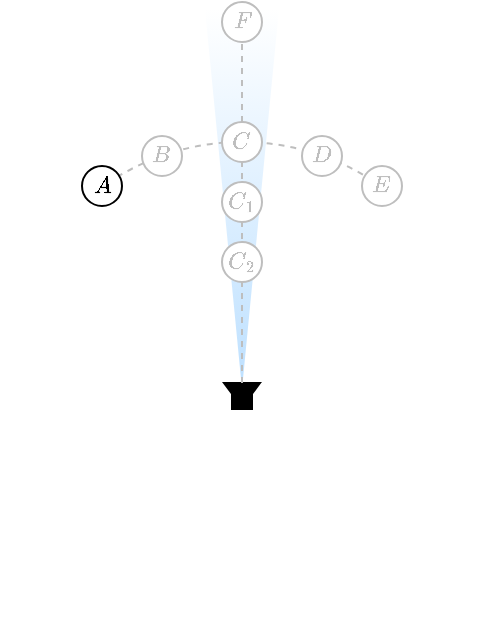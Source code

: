 <mxfile version="18.2.0" type="device"><diagram id="nbyYqG86AltAUJjfhaiX" name="Page-1"><mxGraphModel dx="416" dy="245" grid="1" gridSize="10" guides="1" tooltips="1" connect="1" arrows="1" fold="1" page="1" pageScale="1" pageWidth="850" pageHeight="1100" math="1" shadow="0"><root><mxCell id="0"/><mxCell id="1" parent="0"/><mxCell id="ARxvcTcsmLzKq2lvWDby-2" value="" style="triangle;whiteSpace=wrap;html=1;fontColor=#BEBEBE;strokeColor=none;rotation=90;gradientColor=#BDE0FF;fillColor=default;gradientDirection=east;" parent="1" vertex="1"><mxGeometry x="185" y="250" width="190" height="37" as="geometry"/></mxCell><mxCell id="GgWvXQZcvjftOC2y0_yW-14" value="" style="verticalLabelPosition=bottom;verticalAlign=top;html=1;shape=mxgraph.basic.arc;startAngle=0.889;endAngle=0.112;fillColor=none;aspect=fixed;dashed=1;fontColor=#BEBEBE;strokeColor=#BEBEBE;" parent="1" vertex="1"><mxGeometry x="160" y="240" width="240" height="240" as="geometry"/></mxCell><mxCell id="GgWvXQZcvjftOC2y0_yW-24" value="" style="edgeStyle=orthogonalEdgeStyle;rounded=0;orthogonalLoop=1;jettySize=auto;html=1;fontSize=10;endArrow=none;endFill=0;dashed=1;fontColor=#BEBEBE;strokeColor=#BEBEBE;" parent="1" source="GgWvXQZcvjftOC2y0_yW-1" target="GgWvXQZcvjftOC2y0_yW-19" edge="1"><mxGeometry relative="1" as="geometry"/></mxCell><mxCell id="GgWvXQZcvjftOC2y0_yW-1" value="$$C$$" style="ellipse;whiteSpace=wrap;html=1;aspect=fixed;fontSize=10;strokeColor=#BEBEBE;fontColor=#BEBEBE;" parent="1" vertex="1"><mxGeometry x="270" y="230" width="20" height="20" as="geometry"/></mxCell><mxCell id="GgWvXQZcvjftOC2y0_yW-6" value="$$D$$" style="ellipse;whiteSpace=wrap;html=1;aspect=fixed;fontSize=10;fontColor=#BEBEBE;strokeColor=#BEBEBE;" parent="1" vertex="1"><mxGeometry x="310" y="237" width="20" height="20" as="geometry"/></mxCell><mxCell id="GgWvXQZcvjftOC2y0_yW-7" value="$$E$$" style="ellipse;whiteSpace=wrap;html=1;aspect=fixed;fontSize=10;fontColor=#BEBEBE;strokeColor=#BEBEBE;" parent="1" vertex="1"><mxGeometry x="340" y="252" width="20" height="20" as="geometry"/></mxCell><mxCell id="GgWvXQZcvjftOC2y0_yW-10" value="" style="group;fillColor=none;rotation=-90;" parent="1" vertex="1" connectable="0"><mxGeometry x="273" y="353.5" width="14" height="25" as="geometry"/></mxCell><mxCell id="GgWvXQZcvjftOC2y0_yW-11" value="" style="rounded=0;whiteSpace=wrap;html=1;fillColor=#000000;rotation=-90;" parent="GgWvXQZcvjftOC2y0_yW-10" vertex="1"><mxGeometry x="2" y="10" width="10" height="10" as="geometry"/></mxCell><mxCell id="GgWvXQZcvjftOC2y0_yW-12" value="" style="triangle;whiteSpace=wrap;html=1;rotation=-270;fillColor=#000000;" parent="GgWvXQZcvjftOC2y0_yW-10" vertex="1"><mxGeometry x="1" y="4" width="12" height="18" as="geometry"/></mxCell><mxCell id="GgWvXQZcvjftOC2y0_yW-13" value="" style="endArrow=none;html=1;rounded=0;exitX=0;exitY=0.5;exitDx=0;exitDy=0;entryX=0.5;entryY=1;entryDx=0;entryDy=0;dashed=1;strokeColor=#BEBEBE;" parent="1" source="GgWvXQZcvjftOC2y0_yW-12" target="GgWvXQZcvjftOC2y0_yW-1" edge="1"><mxGeometry width="50" height="50" relative="1" as="geometry"><mxPoint x="250" y="340" as="sourcePoint"/><mxPoint x="300" y="290" as="targetPoint"/></mxGeometry></mxCell><mxCell id="GgWvXQZcvjftOC2y0_yW-15" value="$$B$$" style="ellipse;whiteSpace=wrap;html=1;aspect=fixed;fontSize=10;fontColor=#BEBEBE;strokeColor=#BEBEBE;" parent="1" vertex="1"><mxGeometry x="230" y="237" width="20" height="20" as="geometry"/></mxCell><mxCell id="GgWvXQZcvjftOC2y0_yW-16" value="$$A$$" style="ellipse;whiteSpace=wrap;html=1;aspect=fixed;fontSize=10;fontColor=#000000;strokeColor=#000000;" parent="1" vertex="1"><mxGeometry x="200" y="252" width="20" height="20" as="geometry"/></mxCell><mxCell id="GgWvXQZcvjftOC2y0_yW-17" value="$$C_1$$" style="ellipse;whiteSpace=wrap;html=1;aspect=fixed;fontSize=10;strokeColor=#BEBEBE;fontColor=#BEBEBE;" parent="1" vertex="1"><mxGeometry x="270" y="260" width="20" height="20" as="geometry"/></mxCell><mxCell id="GgWvXQZcvjftOC2y0_yW-18" value="$$C_2$$" style="ellipse;whiteSpace=wrap;html=1;aspect=fixed;fontSize=10;strokeColor=#BEBEBE;fontColor=#BEBEBE;" parent="1" vertex="1"><mxGeometry x="270" y="290" width="20" height="20" as="geometry"/></mxCell><mxCell id="GgWvXQZcvjftOC2y0_yW-19" value="$$F$$" style="ellipse;whiteSpace=wrap;html=1;aspect=fixed;fontSize=10;strokeColor=#BEBEBE;fontColor=#BEBEBE;" parent="1" vertex="1"><mxGeometry x="270" y="170" width="20" height="20" as="geometry"/></mxCell></root></mxGraphModel></diagram></mxfile>